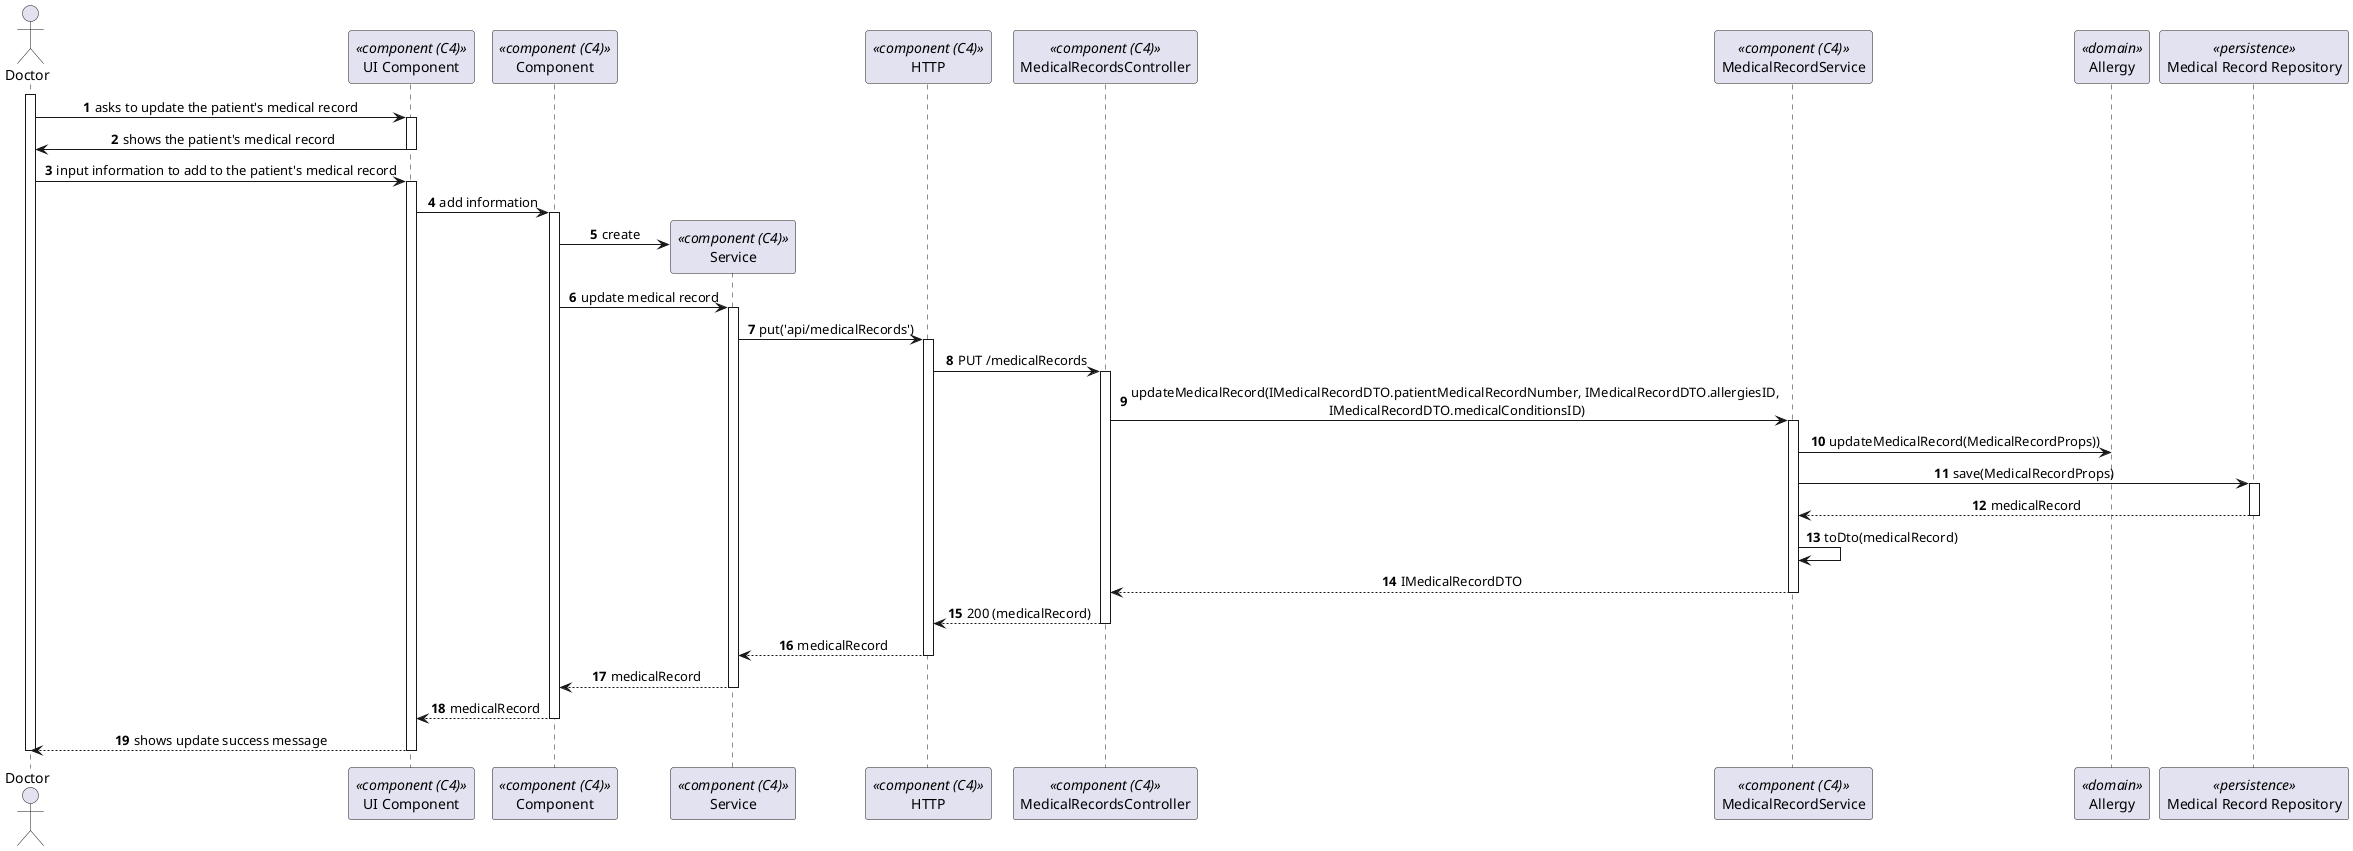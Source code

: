 @startuml process-view
autonumber
skinparam DefaultTextAlignment center
actor Doctor as "Doctor"
participant ComponentUI as "UI Component" <<component (C4)>>
participant Component as "Component" <<component (C4)>>
participant Service as "Service" <<component (C4)>>
participant HTTP as "HTTP" <<component (C4)>>
participant MedicalRecordsController as "MedicalRecordsController" <<component (C4)>>
participant MedicalRecordService as "MedicalRecordService" <<component (C4)>>
participant Allergy as "Allergy" <<domain>>
participant MedicalRecordRepo as "Medical Record Repository" <<persistence>>

activate Doctor

    Doctor -> ComponentUI : asks to update the patient's medical record
    activate ComponentUI

        ComponentUI -> Doctor : shows the patient's medical record

    deactivate ComponentUI

    Doctor -> ComponentUI : input information to add to the patient's medical record
    
    activate ComponentUI
    
        ComponentUI -> Component : add information
        activate Component

            Component -> Service** : create
            
            Component -> Service : update medical record 
            activate Service

                Service -> HTTP : put('api/medicalRecords')

                activate HTTP
                    HTTP -> MedicalRecordsController : PUT /medicalRecords

                    activate MedicalRecordsController

                    MedicalRecordsController -> MedicalRecordService : updateMedicalRecord(IMedicalRecordDTO.patientMedicalRecordNumber, IMedicalRecordDTO.allergiesID,\n IMedicalRecordDTO.medicalConditionsID)

                    activate MedicalRecordService 

                    MedicalRecordService -> Allergy : updateMedicalRecord(MedicalRecordProps))



                    MedicalRecordService -> MedicalRecordRepo : save(MedicalRecordProps)

                    activate MedicalRecordRepo

                    MedicalRecordRepo --> MedicalRecordService : medicalRecord

                    deactivate MedicalRecordRepo

                    MedicalRecordService -> MedicalRecordService : toDto(medicalRecord)

                    MedicalRecordService --> MedicalRecordsController : IMedicalRecordDTO

                    deactivate MedicalRecordService

                    MedicalRecordsController --> HTTP : 200 (medicalRecord)

                    deactivate MedicalRecordsController

                    HTTP --> Service : medicalRecord

                deactivate HTTP

                Service --> Component : medicalRecord
            deactivate Service

            Component --> ComponentUI : medicalRecord
        deactivate Component

    Doctor <-- ComponentUI : shows update success message
    deactivate ComponentUI

deactivate Doctor

@enduml